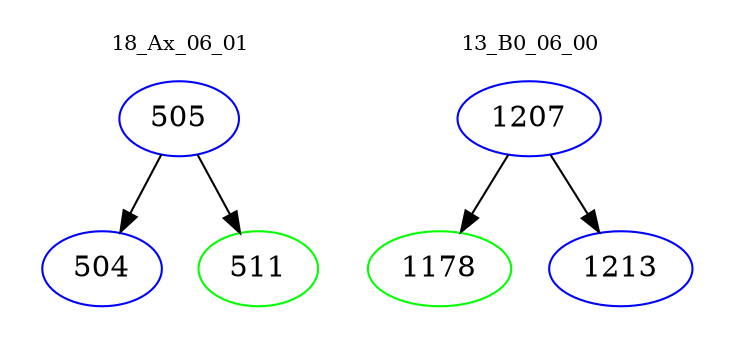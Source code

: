 digraph{
subgraph cluster_0 {
color = white
label = "18_Ax_06_01";
fontsize=10;
T0_505 [label="505", color="blue"]
T0_505 -> T0_504 [color="black"]
T0_504 [label="504", color="blue"]
T0_505 -> T0_511 [color="black"]
T0_511 [label="511", color="green"]
}
subgraph cluster_1 {
color = white
label = "13_B0_06_00";
fontsize=10;
T1_1207 [label="1207", color="blue"]
T1_1207 -> T1_1178 [color="black"]
T1_1178 [label="1178", color="green"]
T1_1207 -> T1_1213 [color="black"]
T1_1213 [label="1213", color="blue"]
}
}
